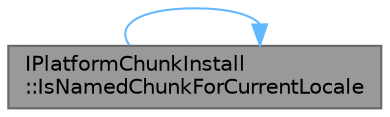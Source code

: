digraph "IPlatformChunkInstall::IsNamedChunkForCurrentLocale"
{
 // INTERACTIVE_SVG=YES
 // LATEX_PDF_SIZE
  bgcolor="transparent";
  edge [fontname=Helvetica,fontsize=10,labelfontname=Helvetica,labelfontsize=10];
  node [fontname=Helvetica,fontsize=10,shape=box,height=0.2,width=0.4];
  rankdir="LR";
  Node1 [id="Node000001",label="IPlatformChunkInstall\l::IsNamedChunkForCurrentLocale",height=0.2,width=0.4,color="gray40", fillcolor="grey60", style="filled", fontcolor="black",tooltip="Determine if the given named chunk is suitable for the current system locale."];
  Node1 -> Node1 [id="edge1_Node000001_Node000001",color="steelblue1",style="solid",tooltip=" "];
}
